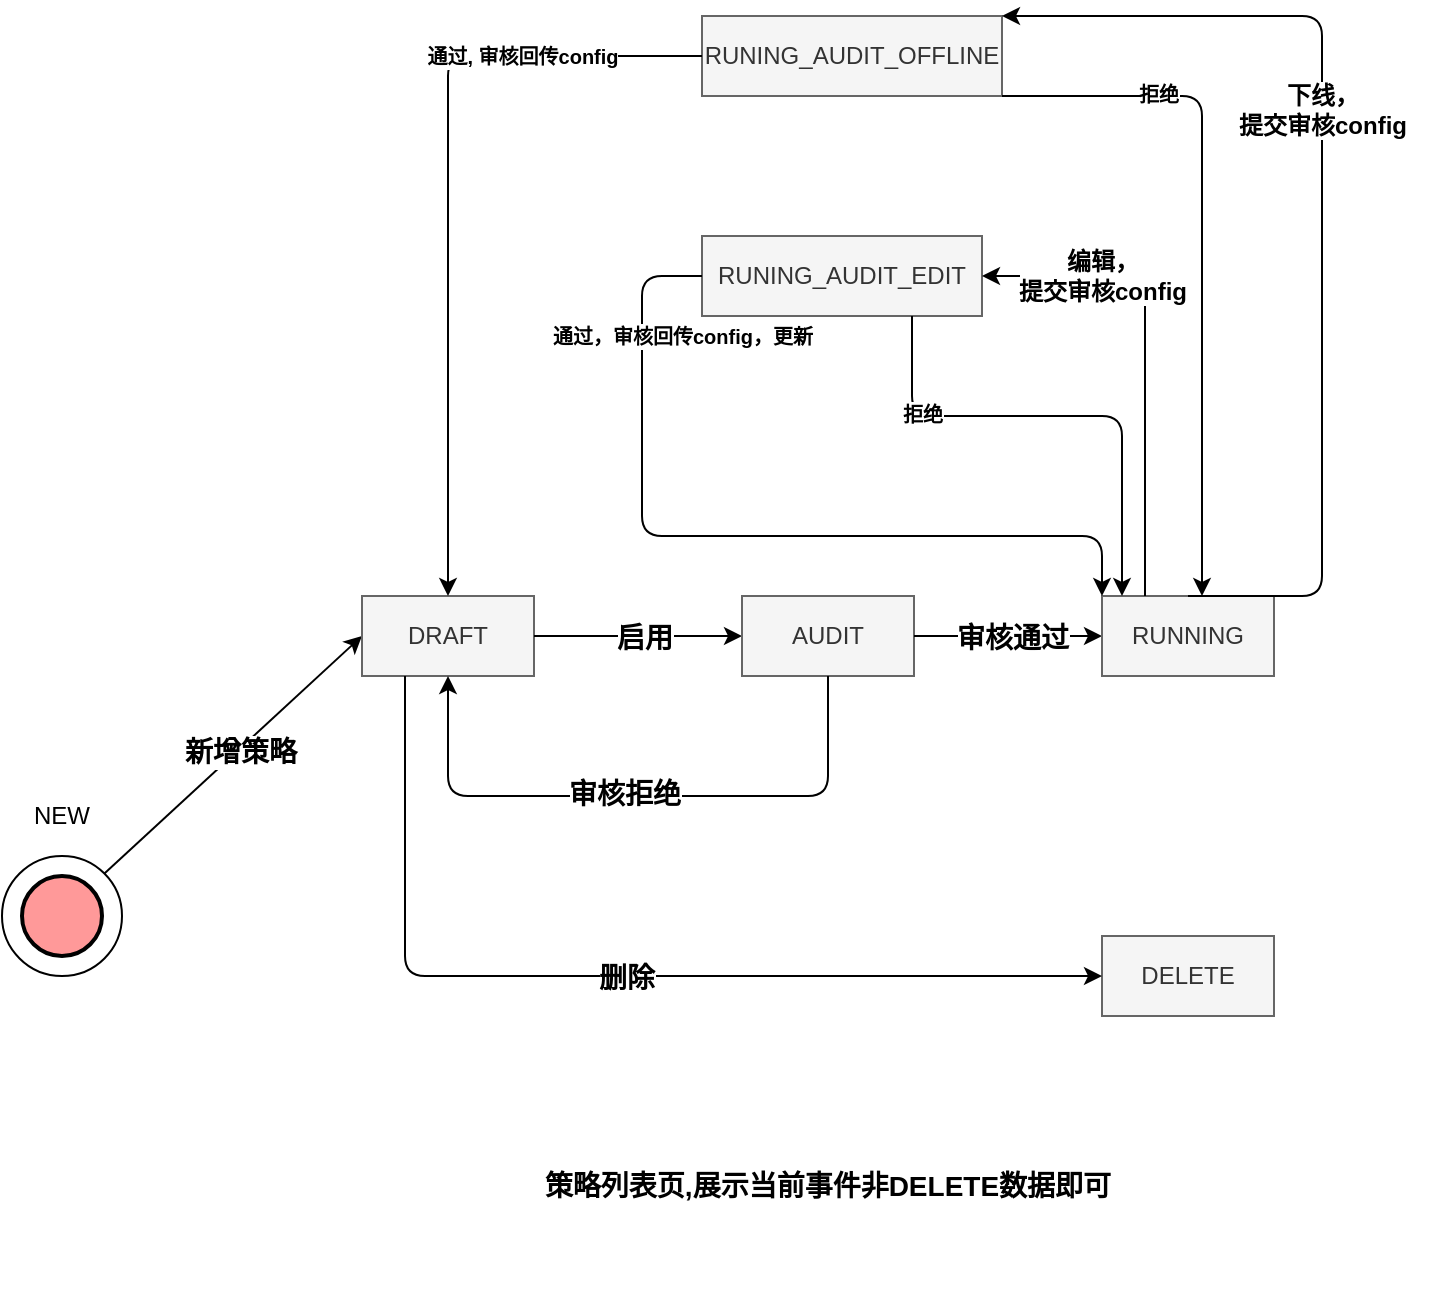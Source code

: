 <mxfile version="14.1.8" type="github">
  <diagram id="ri83RYFN3dATd4j_m0nU" name="Page-1">
    <mxGraphModel dx="1257" dy="1955" grid="1" gridSize="10" guides="1" tooltips="1" connect="1" arrows="1" fold="1" page="1" pageScale="1" pageWidth="827" pageHeight="1169" math="0" shadow="0">
      <root>
        <mxCell id="0" />
        <mxCell id="1" parent="0" />
        <mxCell id="SdU93z3-RCb_yifvpd7z-5" value="" style="group" parent="1" vertex="1" connectable="0">
          <mxGeometry x="130" y="300" width="60" height="90" as="geometry" />
        </mxCell>
        <mxCell id="SdU93z3-RCb_yifvpd7z-2" value="" style="ellipse;whiteSpace=wrap;html=1;aspect=fixed;" parent="SdU93z3-RCb_yifvpd7z-5" vertex="1">
          <mxGeometry y="30" width="60" height="60" as="geometry" />
        </mxCell>
        <mxCell id="SdU93z3-RCb_yifvpd7z-1" value="" style="ellipse;whiteSpace=wrap;html=1;aspect=fixed;strokeWidth=2;fillColor=#FF9999;" parent="SdU93z3-RCb_yifvpd7z-5" vertex="1">
          <mxGeometry x="10" y="40" width="40" height="40" as="geometry" />
        </mxCell>
        <mxCell id="SdU93z3-RCb_yifvpd7z-3" value="NEW" style="text;html=1;strokeColor=none;fillColor=none;align=center;verticalAlign=middle;whiteSpace=wrap;rounded=0;" parent="SdU93z3-RCb_yifvpd7z-5" vertex="1">
          <mxGeometry x="10" width="40" height="20" as="geometry" />
        </mxCell>
        <mxCell id="SdU93z3-RCb_yifvpd7z-6" value="" style="endArrow=classic;html=1;exitX=1;exitY=0;exitDx=0;exitDy=0;entryX=0;entryY=0.5;entryDx=0;entryDy=0;" parent="1" source="SdU93z3-RCb_yifvpd7z-2" target="SdU93z3-RCb_yifvpd7z-8" edge="1">
          <mxGeometry width="50" height="50" relative="1" as="geometry">
            <mxPoint x="210" y="300" as="sourcePoint" />
            <mxPoint x="350" y="210" as="targetPoint" />
          </mxGeometry>
        </mxCell>
        <mxCell id="SdU93z3-RCb_yifvpd7z-7" value="&lt;b&gt;&lt;font style=&quot;font-size: 14px&quot;&gt;新增策略&lt;/font&gt;&lt;/b&gt;" style="edgeLabel;html=1;align=center;verticalAlign=middle;resizable=0;points=[];" parent="SdU93z3-RCb_yifvpd7z-6" vertex="1" connectable="0">
          <mxGeometry x="0.046" y="-1" relative="1" as="geometry">
            <mxPoint as="offset" />
          </mxGeometry>
        </mxCell>
        <mxCell id="SdU93z3-RCb_yifvpd7z-8" value="DRAFT" style="rounded=0;whiteSpace=wrap;html=1;strokeWidth=1;fillColor=#f5f5f5;strokeColor=#666666;fontColor=#333333;" parent="1" vertex="1">
          <mxGeometry x="310" y="200" width="86" height="40" as="geometry" />
        </mxCell>
        <mxCell id="SdU93z3-RCb_yifvpd7z-9" value="" style="endArrow=classic;html=1;exitX=1;exitY=0.5;exitDx=0;exitDy=0;" parent="1" source="SdU93z3-RCb_yifvpd7z-8" target="SdU93z3-RCb_yifvpd7z-11" edge="1">
          <mxGeometry width="50" height="50" relative="1" as="geometry">
            <mxPoint x="191.213" y="348.787" as="sourcePoint" />
            <mxPoint x="510" y="220" as="targetPoint" />
          </mxGeometry>
        </mxCell>
        <mxCell id="SdU93z3-RCb_yifvpd7z-10" value="&lt;b&gt;&lt;font style=&quot;font-size: 14px&quot;&gt;启用&lt;/font&gt;&lt;/b&gt;" style="edgeLabel;html=1;align=center;verticalAlign=middle;resizable=0;points=[];" parent="SdU93z3-RCb_yifvpd7z-9" vertex="1" connectable="0">
          <mxGeometry x="0.046" y="-1" relative="1" as="geometry">
            <mxPoint as="offset" />
          </mxGeometry>
        </mxCell>
        <mxCell id="SdU93z3-RCb_yifvpd7z-11" value="AUDIT" style="rounded=0;whiteSpace=wrap;html=1;strokeWidth=1;fillColor=#f5f5f5;strokeColor=#666666;fontColor=#333333;" parent="1" vertex="1">
          <mxGeometry x="500" y="200" width="86" height="40" as="geometry" />
        </mxCell>
        <mxCell id="SdU93z3-RCb_yifvpd7z-12" value="" style="endArrow=classic;html=1;exitX=1;exitY=0.5;exitDx=0;exitDy=0;" parent="1" source="SdU93z3-RCb_yifvpd7z-11" target="SdU93z3-RCb_yifvpd7z-14" edge="1">
          <mxGeometry width="50" height="50" relative="1" as="geometry">
            <mxPoint x="640" y="219.5" as="sourcePoint" />
            <mxPoint x="700" y="220" as="targetPoint" />
          </mxGeometry>
        </mxCell>
        <mxCell id="SdU93z3-RCb_yifvpd7z-13" value="&lt;b&gt;&lt;font style=&quot;font-size: 14px&quot;&gt;审核通过&lt;/font&gt;&lt;/b&gt;" style="edgeLabel;html=1;align=center;verticalAlign=middle;resizable=0;points=[];" parent="SdU93z3-RCb_yifvpd7z-12" vertex="1" connectable="0">
          <mxGeometry x="0.046" y="-1" relative="1" as="geometry">
            <mxPoint as="offset" />
          </mxGeometry>
        </mxCell>
        <mxCell id="SdU93z3-RCb_yifvpd7z-14" value="RUNNING" style="rounded=0;whiteSpace=wrap;html=1;strokeWidth=1;fillColor=#f5f5f5;strokeColor=#666666;fontColor=#333333;" parent="1" vertex="1">
          <mxGeometry x="680" y="200" width="86" height="40" as="geometry" />
        </mxCell>
        <mxCell id="SdU93z3-RCb_yifvpd7z-17" value="" style="endArrow=classic;html=1;exitX=0.5;exitY=1;exitDx=0;exitDy=0;edgeStyle=orthogonalEdgeStyle;entryX=0.5;entryY=1;entryDx=0;entryDy=0;" parent="1" source="SdU93z3-RCb_yifvpd7z-11" target="SdU93z3-RCb_yifvpd7z-8" edge="1">
          <mxGeometry width="50" height="50" relative="1" as="geometry">
            <mxPoint x="596" y="230" as="sourcePoint" />
            <mxPoint x="540" y="340" as="targetPoint" />
            <Array as="points">
              <mxPoint x="543" y="300" />
              <mxPoint x="353" y="300" />
            </Array>
          </mxGeometry>
        </mxCell>
        <mxCell id="SdU93z3-RCb_yifvpd7z-18" value="&lt;b&gt;&lt;font style=&quot;font-size: 14px&quot;&gt;审核拒绝&lt;/font&gt;&lt;/b&gt;" style="edgeLabel;html=1;align=center;verticalAlign=middle;resizable=0;points=[];" parent="SdU93z3-RCb_yifvpd7z-17" vertex="1" connectable="0">
          <mxGeometry x="0.046" y="-1" relative="1" as="geometry">
            <mxPoint as="offset" />
          </mxGeometry>
        </mxCell>
        <mxCell id="SdU93z3-RCb_yifvpd7z-23" value="DELETE" style="rounded=0;whiteSpace=wrap;html=1;strokeWidth=1;fillColor=#f5f5f5;strokeColor=#666666;fontColor=#333333;" parent="1" vertex="1">
          <mxGeometry x="680" y="370" width="86" height="40" as="geometry" />
        </mxCell>
        <mxCell id="SdU93z3-RCb_yifvpd7z-24" value="" style="endArrow=classic;html=1;exitX=0.25;exitY=1;exitDx=0;exitDy=0;edgeStyle=orthogonalEdgeStyle;entryX=0;entryY=0.5;entryDx=0;entryDy=0;" parent="1" source="SdU93z3-RCb_yifvpd7z-8" target="SdU93z3-RCb_yifvpd7z-23" edge="1">
          <mxGeometry width="50" height="50" relative="1" as="geometry">
            <mxPoint x="191.213" y="348.787" as="sourcePoint" />
            <mxPoint x="620" y="390" as="targetPoint" />
          </mxGeometry>
        </mxCell>
        <mxCell id="SdU93z3-RCb_yifvpd7z-25" value="&lt;b&gt;&lt;font style=&quot;font-size: 14px&quot;&gt;删除&lt;/font&gt;&lt;/b&gt;" style="edgeLabel;html=1;align=center;verticalAlign=middle;resizable=0;points=[];" parent="SdU93z3-RCb_yifvpd7z-24" vertex="1" connectable="0">
          <mxGeometry x="0.046" y="-1" relative="1" as="geometry">
            <mxPoint as="offset" />
          </mxGeometry>
        </mxCell>
        <mxCell id="BOxZoqv2gjuZSyaTx3ti-1" value="RUNING_AUDIT_EDIT" style="rounded=0;whiteSpace=wrap;html=1;strokeWidth=1;fillColor=#f5f5f5;strokeColor=#666666;fontColor=#333333;" vertex="1" parent="1">
          <mxGeometry x="480" y="20" width="140" height="40" as="geometry" />
        </mxCell>
        <mxCell id="BOxZoqv2gjuZSyaTx3ti-3" value="RUNING_AUDIT_OFFLINE" style="rounded=0;whiteSpace=wrap;html=1;strokeWidth=1;fillColor=#f5f5f5;strokeColor=#666666;fontColor=#333333;" vertex="1" parent="1">
          <mxGeometry x="480" y="-90" width="150" height="40" as="geometry" />
        </mxCell>
        <mxCell id="BOxZoqv2gjuZSyaTx3ti-4" value="" style="endArrow=classic;html=1;exitX=0.5;exitY=0;exitDx=0;exitDy=0;edgeStyle=orthogonalEdgeStyle;entryX=1;entryY=0;entryDx=0;entryDy=0;" edge="1" parent="1" source="SdU93z3-RCb_yifvpd7z-14" target="BOxZoqv2gjuZSyaTx3ti-3">
          <mxGeometry width="50" height="50" relative="1" as="geometry">
            <mxPoint x="870" y="20" as="sourcePoint" />
            <mxPoint x="680" y="20" as="targetPoint" />
            <Array as="points">
              <mxPoint x="790" y="200" />
              <mxPoint x="790" y="-90" />
            </Array>
          </mxGeometry>
        </mxCell>
        <mxCell id="BOxZoqv2gjuZSyaTx3ti-5" value="&lt;b&gt;&lt;font style=&quot;font-size: 12px&quot;&gt;下线，&lt;br&gt;提交审核config&lt;/font&gt;&lt;/b&gt;" style="edgeLabel;html=1;align=center;verticalAlign=middle;resizable=0;points=[];" vertex="1" connectable="0" parent="BOxZoqv2gjuZSyaTx3ti-4">
          <mxGeometry x="0.046" y="-1" relative="1" as="geometry">
            <mxPoint x="-1" y="-40" as="offset" />
          </mxGeometry>
        </mxCell>
        <mxCell id="BOxZoqv2gjuZSyaTx3ti-6" value="" style="endArrow=classic;html=1;exitX=0;exitY=0.5;exitDx=0;exitDy=0;edgeStyle=orthogonalEdgeStyle;entryX=0.5;entryY=0;entryDx=0;entryDy=0;" edge="1" parent="1" source="BOxZoqv2gjuZSyaTx3ti-3" target="SdU93z3-RCb_yifvpd7z-8">
          <mxGeometry width="50" height="50" relative="1" as="geometry">
            <mxPoint x="358" y="160" as="sourcePoint" />
            <mxPoint x="260" y="130" as="targetPoint" />
            <Array as="points">
              <mxPoint x="353" y="-70" />
            </Array>
          </mxGeometry>
        </mxCell>
        <mxCell id="BOxZoqv2gjuZSyaTx3ti-7" value="&lt;b&gt;&lt;font style=&quot;font-size: 10px&quot;&gt;通过, 审核回传config&lt;/font&gt;&lt;/b&gt;" style="edgeLabel;html=1;align=center;verticalAlign=middle;resizable=0;points=[];" vertex="1" connectable="0" parent="BOxZoqv2gjuZSyaTx3ti-6">
          <mxGeometry x="0.046" y="-1" relative="1" as="geometry">
            <mxPoint x="38" y="-81" as="offset" />
          </mxGeometry>
        </mxCell>
        <mxCell id="BOxZoqv2gjuZSyaTx3ti-8" value="" style="endArrow=classic;html=1;exitX=0.25;exitY=0;exitDx=0;exitDy=0;edgeStyle=orthogonalEdgeStyle;entryX=1;entryY=0.5;entryDx=0;entryDy=0;" edge="1" parent="1" source="SdU93z3-RCb_yifvpd7z-14" target="BOxZoqv2gjuZSyaTx3ti-1">
          <mxGeometry width="50" height="50" relative="1" as="geometry">
            <mxPoint x="733" y="210" as="sourcePoint" />
            <mxPoint x="640" y="70" as="targetPoint" />
            <Array as="points">
              <mxPoint x="702" y="40" />
            </Array>
          </mxGeometry>
        </mxCell>
        <mxCell id="BOxZoqv2gjuZSyaTx3ti-9" value="&lt;b&gt;&lt;font style=&quot;font-size: 12px&quot;&gt;编辑，&lt;br&gt;提交审核config&lt;/font&gt;&lt;/b&gt;" style="edgeLabel;html=1;align=center;verticalAlign=middle;resizable=0;points=[];" vertex="1" connectable="0" parent="BOxZoqv2gjuZSyaTx3ti-8">
          <mxGeometry x="0.046" y="-1" relative="1" as="geometry">
            <mxPoint x="-22.5" y="-34" as="offset" />
          </mxGeometry>
        </mxCell>
        <mxCell id="BOxZoqv2gjuZSyaTx3ti-10" value="" style="endArrow=classic;html=1;exitX=1;exitY=1;exitDx=0;exitDy=0;edgeStyle=orthogonalEdgeStyle;" edge="1" parent="1" source="BOxZoqv2gjuZSyaTx3ti-3">
          <mxGeometry width="50" height="50" relative="1" as="geometry">
            <mxPoint x="723" y="50" as="sourcePoint" />
            <mxPoint x="730" y="200" as="targetPoint" />
            <Array as="points">
              <mxPoint x="730" y="-50" />
              <mxPoint x="730" y="200" />
            </Array>
          </mxGeometry>
        </mxCell>
        <mxCell id="BOxZoqv2gjuZSyaTx3ti-12" value="&lt;span style=&quot;font-size: 10px&quot;&gt;&lt;b&gt;拒绝&lt;/b&gt;&lt;/span&gt;" style="edgeLabel;html=1;align=center;verticalAlign=middle;resizable=0;points=[];" vertex="1" connectable="0" parent="BOxZoqv2gjuZSyaTx3ti-10">
          <mxGeometry x="-0.556" y="1" relative="1" as="geometry">
            <mxPoint as="offset" />
          </mxGeometry>
        </mxCell>
        <mxCell id="BOxZoqv2gjuZSyaTx3ti-14" value="" style="endArrow=classic;html=1;exitX=0;exitY=0.5;exitDx=0;exitDy=0;edgeStyle=orthogonalEdgeStyle;entryX=0;entryY=0;entryDx=0;entryDy=0;" edge="1" parent="1" source="BOxZoqv2gjuZSyaTx3ti-1" target="SdU93z3-RCb_yifvpd7z-14">
          <mxGeometry width="50" height="50" relative="1" as="geometry">
            <mxPoint x="447" y="120" as="sourcePoint" />
            <mxPoint x="320" y="260" as="targetPoint" />
            <Array as="points">
              <mxPoint x="450" y="40" />
              <mxPoint x="450" y="170" />
              <mxPoint x="680" y="170" />
            </Array>
          </mxGeometry>
        </mxCell>
        <mxCell id="BOxZoqv2gjuZSyaTx3ti-15" value="&lt;span style=&quot;font-size: 10px&quot;&gt;&lt;b&gt;通过，审核回传config，更新&lt;/b&gt;&lt;/span&gt;" style="edgeLabel;html=1;align=center;verticalAlign=middle;resizable=0;points=[];" vertex="1" connectable="0" parent="BOxZoqv2gjuZSyaTx3ti-14">
          <mxGeometry x="0.046" y="-1" relative="1" as="geometry">
            <mxPoint x="-40" y="-101" as="offset" />
          </mxGeometry>
        </mxCell>
        <mxCell id="BOxZoqv2gjuZSyaTx3ti-16" value="" style="endArrow=classic;html=1;exitX=0.75;exitY=1;exitDx=0;exitDy=0;edgeStyle=orthogonalEdgeStyle;" edge="1" parent="1" source="BOxZoqv2gjuZSyaTx3ti-1">
          <mxGeometry width="50" height="50" relative="1" as="geometry">
            <mxPoint x="640" y="50" as="sourcePoint" />
            <mxPoint x="690" y="200" as="targetPoint" />
            <Array as="points">
              <mxPoint x="585" y="110" />
              <mxPoint x="690" y="110" />
            </Array>
          </mxGeometry>
        </mxCell>
        <mxCell id="BOxZoqv2gjuZSyaTx3ti-17" value="&lt;b&gt;&lt;font style=&quot;font-size: 10px&quot;&gt;拒绝&lt;/font&gt;&lt;/b&gt;" style="edgeLabel;html=1;align=center;verticalAlign=middle;resizable=0;points=[];" vertex="1" connectable="0" parent="BOxZoqv2gjuZSyaTx3ti-16">
          <mxGeometry x="-0.556" y="1" relative="1" as="geometry">
            <mxPoint as="offset" />
          </mxGeometry>
        </mxCell>
        <mxCell id="BOxZoqv2gjuZSyaTx3ti-18" value="&lt;b&gt;&lt;font style=&quot;font-size: 14px&quot;&gt;策略列表页,展示当前事件非DELETE数据即可&lt;/font&gt;&lt;/b&gt;" style="text;html=1;strokeColor=none;fillColor=none;align=center;verticalAlign=middle;whiteSpace=wrap;rounded=0;" vertex="1" parent="1">
          <mxGeometry x="233" y="440" width="620" height="110" as="geometry" />
        </mxCell>
      </root>
    </mxGraphModel>
  </diagram>
</mxfile>
